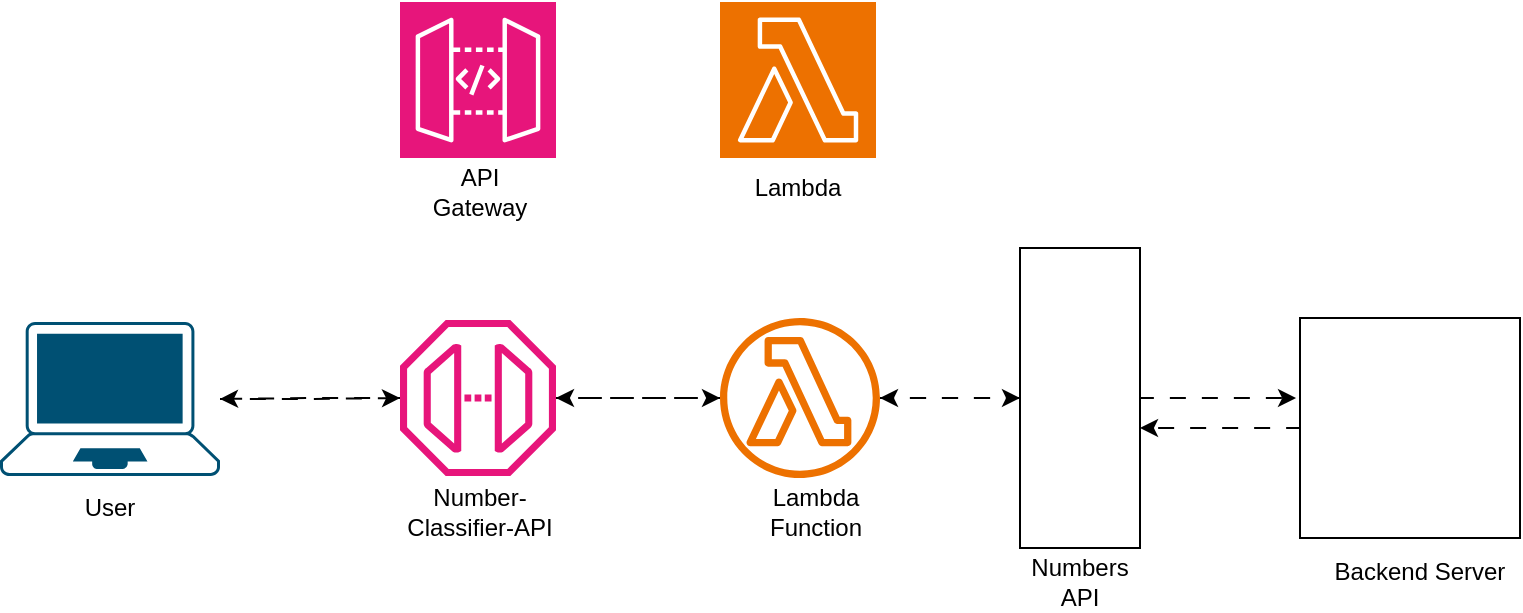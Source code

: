 <mxfile version="26.0.10">
  <diagram name="Page-1" id="_e4ZtdQ2h2oAVw93IZd9">
    <mxGraphModel dx="1112" dy="469" grid="1" gridSize="10" guides="1" tooltips="1" connect="1" arrows="1" fold="1" page="1" pageScale="1" pageWidth="850" pageHeight="1100" background="none" math="0" shadow="0">
      <root>
        <mxCell id="0" />
        <mxCell id="1" parent="0" />
        <mxCell id="54jklgDi4DltdrdWR9oT-10" style="edgeStyle=orthogonalEdgeStyle;rounded=0;orthogonalLoop=1;jettySize=auto;html=1;flowAnimation=1;shadow=0;" edge="1" parent="1" source="54jklgDi4DltdrdWR9oT-1" target="54jklgDi4DltdrdWR9oT-3">
          <mxGeometry relative="1" as="geometry" />
        </mxCell>
        <mxCell id="54jklgDi4DltdrdWR9oT-1" value="" style="points=[[0.13,0.02,0],[0.5,0,0],[0.87,0.02,0],[0.885,0.4,0],[0.985,0.985,0],[0.5,1,0],[0.015,0.985,0],[0.115,0.4,0]];verticalLabelPosition=bottom;sketch=0;html=1;verticalAlign=top;aspect=fixed;align=center;pointerEvents=1;shape=mxgraph.cisco19.laptop;fillColor=#005073;strokeColor=none;" vertex="1" parent="1">
          <mxGeometry x="40" y="360" width="110" height="77" as="geometry" />
        </mxCell>
        <mxCell id="54jklgDi4DltdrdWR9oT-2" value="" style="sketch=0;points=[[0,0,0],[0.25,0,0],[0.5,0,0],[0.75,0,0],[1,0,0],[0,1,0],[0.25,1,0],[0.5,1,0],[0.75,1,0],[1,1,0],[0,0.25,0],[0,0.5,0],[0,0.75,0],[1,0.25,0],[1,0.5,0],[1,0.75,0]];outlineConnect=0;fontColor=#232F3E;fillColor=#E7157B;strokeColor=#ffffff;dashed=0;verticalLabelPosition=bottom;verticalAlign=top;align=center;html=1;fontSize=12;fontStyle=0;aspect=fixed;shape=mxgraph.aws4.resourceIcon;resIcon=mxgraph.aws4.api_gateway;" vertex="1" parent="1">
          <mxGeometry x="240" y="200" width="78" height="78" as="geometry" />
        </mxCell>
        <mxCell id="54jklgDi4DltdrdWR9oT-11" style="edgeStyle=orthogonalEdgeStyle;rounded=0;orthogonalLoop=1;jettySize=auto;html=1;flowAnimation=1;shadow=0;" edge="1" parent="1" source="54jklgDi4DltdrdWR9oT-3" target="54jklgDi4DltdrdWR9oT-1">
          <mxGeometry relative="1" as="geometry" />
        </mxCell>
        <mxCell id="54jklgDi4DltdrdWR9oT-12" style="edgeStyle=orthogonalEdgeStyle;rounded=0;orthogonalLoop=1;jettySize=auto;html=1;flowAnimation=1;shadow=0;" edge="1" parent="1" source="54jklgDi4DltdrdWR9oT-3" target="54jklgDi4DltdrdWR9oT-5">
          <mxGeometry relative="1" as="geometry" />
        </mxCell>
        <mxCell id="54jklgDi4DltdrdWR9oT-3" value="" style="sketch=0;outlineConnect=0;fontColor=#232F3E;gradientColor=none;fillColor=#E7157B;strokeColor=none;dashed=0;verticalLabelPosition=bottom;verticalAlign=top;align=center;html=1;fontSize=12;fontStyle=0;aspect=fixed;pointerEvents=1;shape=mxgraph.aws4.endpoint;" vertex="1" parent="1">
          <mxGeometry x="240" y="359" width="78" height="78" as="geometry" />
        </mxCell>
        <mxCell id="54jklgDi4DltdrdWR9oT-4" value="" style="sketch=0;points=[[0,0,0],[0.25,0,0],[0.5,0,0],[0.75,0,0],[1,0,0],[0,1,0],[0.25,1,0],[0.5,1,0],[0.75,1,0],[1,1,0],[0,0.25,0],[0,0.5,0],[0,0.75,0],[1,0.25,0],[1,0.5,0],[1,0.75,0]];outlineConnect=0;fontColor=#232F3E;fillColor=#ED7100;strokeColor=#ffffff;dashed=0;verticalLabelPosition=bottom;verticalAlign=top;align=center;html=1;fontSize=12;fontStyle=0;aspect=fixed;shape=mxgraph.aws4.resourceIcon;resIcon=mxgraph.aws4.lambda;shadow=0;gradientColor=none;portConstraintRotation=0;snapToPoint=0;dropTarget=0;" vertex="1" parent="1">
          <mxGeometry x="400" y="200" width="78" height="78" as="geometry" />
        </mxCell>
        <mxCell id="54jklgDi4DltdrdWR9oT-13" style="edgeStyle=orthogonalEdgeStyle;rounded=0;orthogonalLoop=1;jettySize=auto;html=1;entryX=0.5;entryY=0;entryDx=0;entryDy=0;flowAnimation=1;shadow=0;" edge="1" parent="1" source="54jklgDi4DltdrdWR9oT-5" target="54jklgDi4DltdrdWR9oT-6">
          <mxGeometry relative="1" as="geometry" />
        </mxCell>
        <mxCell id="54jklgDi4DltdrdWR9oT-18" style="edgeStyle=orthogonalEdgeStyle;rounded=0;orthogonalLoop=1;jettySize=auto;html=1;flowAnimation=1;shadow=0;" edge="1" parent="1" source="54jklgDi4DltdrdWR9oT-5" target="54jklgDi4DltdrdWR9oT-3">
          <mxGeometry relative="1" as="geometry" />
        </mxCell>
        <mxCell id="54jklgDi4DltdrdWR9oT-5" value="" style="sketch=0;outlineConnect=0;fontColor=#232F3E;gradientColor=none;fillColor=#ED7100;strokeColor=none;dashed=0;verticalLabelPosition=bottom;verticalAlign=top;align=center;html=1;fontSize=12;fontStyle=0;aspect=fixed;pointerEvents=1;shape=mxgraph.aws4.lambda_function;" vertex="1" parent="1">
          <mxGeometry x="400" y="358" width="80" height="80" as="geometry" />
        </mxCell>
        <mxCell id="54jklgDi4DltdrdWR9oT-20" style="edgeStyle=orthogonalEdgeStyle;rounded=0;orthogonalLoop=1;jettySize=auto;html=1;flowAnimation=1;shadow=0;" edge="1" parent="1" source="54jklgDi4DltdrdWR9oT-6" target="54jklgDi4DltdrdWR9oT-5">
          <mxGeometry relative="1" as="geometry" />
        </mxCell>
        <mxCell id="54jklgDi4DltdrdWR9oT-6" value="" style="rounded=0;whiteSpace=wrap;html=1;rotation=-90;" vertex="1" parent="1">
          <mxGeometry x="505" y="368" width="150" height="60" as="geometry" />
        </mxCell>
        <mxCell id="54jklgDi4DltdrdWR9oT-7" value="" style="whiteSpace=wrap;html=1;aspect=fixed;" vertex="1" parent="1">
          <mxGeometry x="690" y="358" width="110" height="110" as="geometry" />
        </mxCell>
        <mxCell id="54jklgDi4DltdrdWR9oT-16" style="edgeStyle=orthogonalEdgeStyle;rounded=0;orthogonalLoop=1;jettySize=auto;html=1;entryX=-0.018;entryY=0.364;entryDx=0;entryDy=0;entryPerimeter=0;flowAnimation=1;shadow=0;" edge="1" parent="1" source="54jklgDi4DltdrdWR9oT-6" target="54jklgDi4DltdrdWR9oT-7">
          <mxGeometry relative="1" as="geometry" />
        </mxCell>
        <mxCell id="54jklgDi4DltdrdWR9oT-17" style="edgeStyle=orthogonalEdgeStyle;rounded=0;orthogonalLoop=1;jettySize=auto;html=1;entryX=0.4;entryY=1;entryDx=0;entryDy=0;entryPerimeter=0;flowAnimation=1;shadow=0;" edge="1" parent="1" source="54jklgDi4DltdrdWR9oT-7" target="54jklgDi4DltdrdWR9oT-6">
          <mxGeometry relative="1" as="geometry" />
        </mxCell>
        <mxCell id="54jklgDi4DltdrdWR9oT-21" value="User" style="text;strokeColor=none;align=center;fillColor=none;html=1;verticalAlign=middle;whiteSpace=wrap;rounded=0;" vertex="1" parent="1">
          <mxGeometry x="65" y="438" width="60" height="30" as="geometry" />
        </mxCell>
        <mxCell id="54jklgDi4DltdrdWR9oT-22" value="API Gateway" style="text;strokeColor=none;align=center;fillColor=none;html=1;verticalAlign=middle;whiteSpace=wrap;rounded=0;" vertex="1" parent="1">
          <mxGeometry x="250" y="280" width="60" height="30" as="geometry" />
        </mxCell>
        <mxCell id="54jklgDi4DltdrdWR9oT-23" value="Numbers API" style="text;strokeColor=none;align=center;fillColor=none;html=1;verticalAlign=middle;whiteSpace=wrap;rounded=0;" vertex="1" parent="1">
          <mxGeometry x="550" y="480" width="60" height="20" as="geometry" />
        </mxCell>
        <mxCell id="54jklgDi4DltdrdWR9oT-24" value="Lambda Function" style="text;strokeColor=none;align=center;fillColor=none;html=1;verticalAlign=middle;whiteSpace=wrap;rounded=0;" vertex="1" parent="1">
          <mxGeometry x="418" y="440" width="60" height="30" as="geometry" />
        </mxCell>
        <mxCell id="54jklgDi4DltdrdWR9oT-25" value="Number-Classifier-API" style="text;strokeColor=none;align=center;fillColor=none;html=1;verticalAlign=middle;whiteSpace=wrap;rounded=0;" vertex="1" parent="1">
          <mxGeometry x="230" y="440" width="100" height="30" as="geometry" />
        </mxCell>
        <mxCell id="54jklgDi4DltdrdWR9oT-30" value="Backend Server" style="text;strokeColor=none;align=center;fillColor=none;html=1;verticalAlign=middle;whiteSpace=wrap;rounded=0;" vertex="1" parent="1">
          <mxGeometry x="700" y="470" width="100" height="30" as="geometry" />
        </mxCell>
        <mxCell id="54jklgDi4DltdrdWR9oT-32" value="Lambda" style="text;strokeColor=none;align=center;fillColor=none;html=1;verticalAlign=middle;whiteSpace=wrap;rounded=0;" vertex="1" parent="1">
          <mxGeometry x="409" y="278" width="60" height="30" as="geometry" />
        </mxCell>
      </root>
    </mxGraphModel>
  </diagram>
</mxfile>
